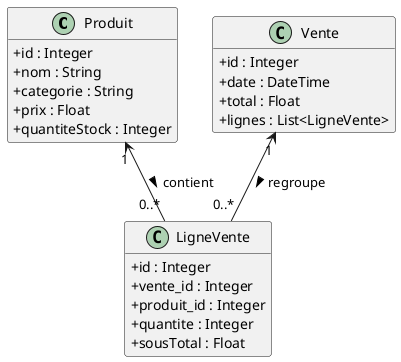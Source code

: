 @startuml
hide empty members
skinparam classAttributeIconSize 0

class Produit {
  +id : Integer
  +nom : String
  +categorie : String
  +prix : Float
  +quantiteStock : Integer
}

class Vente {
  +id : Integer
  +date : DateTime
  +total : Float
  +lignes : List<LigneVente>
}

class LigneVente {
  +id : Integer
  +vente_id : Integer
  +produit_id : Integer
  +quantite : Integer
  +sousTotal : Float
}

Produit "1" <-- "0..*" LigneVente : contient >
Vente "1" <-- "0..*" LigneVente : regroupe >
@enduml
